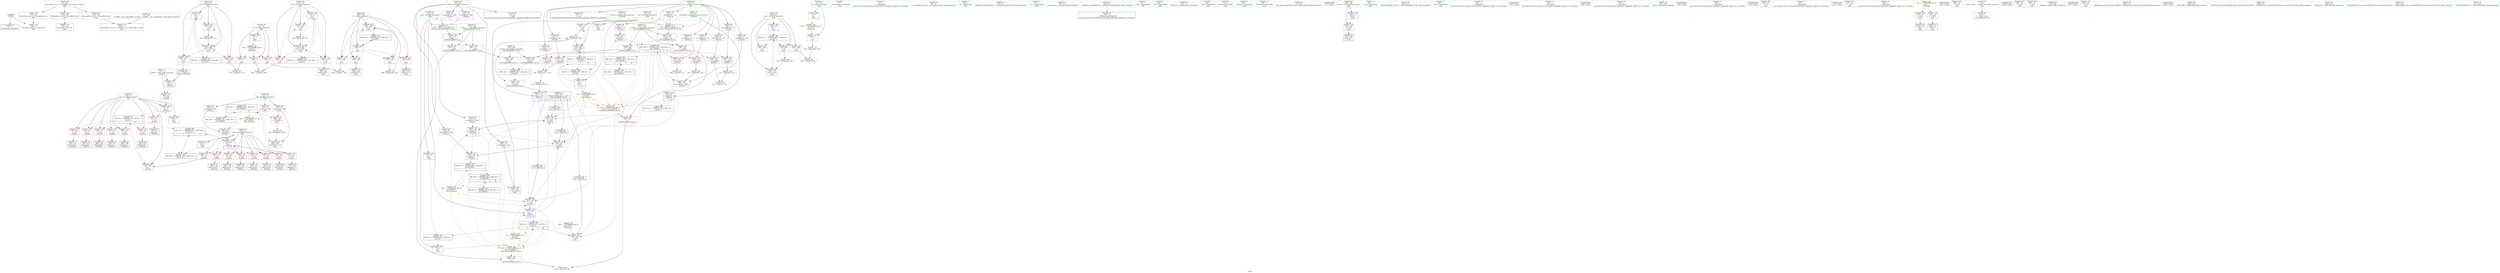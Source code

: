 digraph "SVFG" {
	label="SVFG";

	Node0x55d8105b9290 [shape=record,color=grey,label="{NodeID: 0\nNullPtr}"];
	Node0x55d8105b9290 -> Node0x55d8105ddf80[style=solid];
	Node0x55d8105b9290 -> Node0x55d8105e5180[style=solid];
	Node0x55d8105e1340 [shape=record,color=grey,label="{NodeID: 277\n278 = cmp(276, 277, )\n}"];
	Node0x55d8105e0190 [shape=record,color=blue,label="{NodeID: 194\n208\<--268\ni\<--inc\nmain\n}"];
	Node0x55d8105e0190 -> Node0x55d8105e3ef0[style=dashed];
	Node0x55d8105e0190 -> Node0x55d8105e3fc0[style=dashed];
	Node0x55d8105e0190 -> Node0x55d8105e4090[style=dashed];
	Node0x55d8105e0190 -> Node0x55d8105e4160[style=dashed];
	Node0x55d8105e0190 -> Node0x55d8105e0190[style=dashed];
	Node0x55d8105e0190 -> Node0x55d8105fb6f0[style=dashed];
	Node0x55d8105dd760 [shape=record,color=red,label="{NodeID: 111\n290\<--8\n\<--n\nmain\n}"];
	Node0x55d8105dd760 -> Node0x55d8105e14c0[style=solid];
	Node0x55d8105db9a0 [shape=record,color=green,label="{NodeID: 28\n27\<--28\nind\<--ind_field_insensitive\nGlob |{|<s4>18}}"];
	Node0x55d8105db9a0 -> Node0x55d8105e2aa0[style=solid];
	Node0x55d8105db9a0 -> Node0x55d8105e4e80[style=solid];
	Node0x55d8105db9a0 -> Node0x55d8105e0330[style=solid];
	Node0x55d8105db9a0 -> Node0x55d8105e0670[style=solid];
	Node0x55d8105db9a0:s4 -> Node0x55d81061b4a0[style=solid,color=red];
	Node0x55d8105fd3f0 [shape=record,color=black,label="{NodeID: 305\nMR_20V_2 = PHI(MR_20V_3, MR_20V_1, )\npts\{260000 \}\n}"];
	Node0x55d8105fd3f0 -> Node0x55d8105f7ff0[style=dashed];
	Node0x55d8105e3390 [shape=record,color=red,label="{NodeID: 139\n142\<--141\n\<--call19\n_Z5solvei\n}"];
	Node0x55d8105e3390 -> Node0x55d8105e5760[style=solid];
	Node0x55d8105dde80 [shape=record,color=green,label="{NodeID: 56\n47\<--340\n_GLOBAL__sub_I_ngochai94_2_0.cpp\<--_GLOBAL__sub_I_ngochai94_2_0.cpp_field_insensitive\n}"];
	Node0x55d8105dde80 -> Node0x55d8105e5080[style=solid];
	Node0x55d8105e4a80 [shape=record,color=blue,label="{NodeID: 167\n11\<--9\nt\<--\nGlob }"];
	Node0x55d8105e4a80 -> Node0x55d8106001d0[style=dashed];
	Node0x55d8105df630 [shape=record,color=purple,label="{NodeID: 84\n257\<--13\narrayidx\<--bff\nmain\n}"];
	Node0x55d8105b90f0 [shape=record,color=green,label="{NodeID: 1\n7\<--1\n__dso_handle\<--dummyObj\nGlob }"];
	Node0x55d8105e14c0 [shape=record,color=grey,label="{NodeID: 278\n291 = cmp(289, 290, )\n}"];
	Node0x55d8105e0260 [shape=record,color=blue,label="{NodeID: 195\n15\<--9\nans\<--\nmain\n}"];
	Node0x55d8105e0260 -> Node0x55d8105f70f0[style=dashed];
	Node0x55d8105dd830 [shape=record,color=red,label="{NodeID: 112\n234\<--11\n\<--t\nmain\n}"];
	Node0x55d8105dd830 -> Node0x55d8105ebd00[style=solid];
	Node0x55d8105dba70 [shape=record,color=green,label="{NodeID: 29\n45\<--49\nllvm.global_ctors\<--llvm.global_ctors_field_insensitive\nGlob }"];
	Node0x55d8105dba70 -> Node0x55d8105dd2c0[style=solid];
	Node0x55d8105dba70 -> Node0x55d8105dd3c0[style=solid];
	Node0x55d8105dba70 -> Node0x55d8105dd4c0[style=solid];
	Node0x55d8105fd8f0 [shape=record,color=black,label="{NodeID: 306\nMR_53V_2 = PHI(MR_53V_3, MR_53V_1, )\npts\{21 23 \}\n}"];
	Node0x55d8105fd8f0 -> Node0x55d8105f84f0[style=dashed];
	Node0x55d8105e3460 [shape=record,color=red,label="{NodeID: 140\n152\<--151\n\<--call25\n_Z5solvei\n}"];
	Node0x55d8105e3460 -> Node0x55d8105e5900[style=solid];
	Node0x55d8105ddf80 [shape=record,color=black,label="{NodeID: 57\n2\<--3\ndummyVal\<--dummyVal\n}"];
	Node0x55d8105e4b80 [shape=record,color=blue,label="{NodeID: 168\n15\<--9\nans\<--\nGlob }"];
	Node0x55d8105e4b80 -> Node0x55d8105fa7f0[style=dashed];
	Node0x55d8105df700 [shape=record,color=purple,label="{NodeID: 85\n261\<--13\narrayidx13\<--bff\nmain\n}"];
	Node0x55d8105df700 -> Node0x55d8105e4710[style=solid];
	Node0x55d8105df700 -> Node0x55d8105e00c0[style=solid];
	Node0x55d8105bcaa0 [shape=record,color=green,label="{NodeID: 2\n9\<--1\n\<--dummyObj\nCan only get source location for instruction, argument, global var or function.}"];
	Node0x55d8105e1640 [shape=record,color=grey,label="{NodeID: 279\n106 = cmp(105, 9, )\n}"];
	Node0x55d8105e0330 [shape=record,color=blue,label="{NodeID: 196\n27\<--9\nind\<--\nmain\n|{|<s1>17}}"];
	Node0x55d8105e0330 -> Node0x55d8105fddf0[style=dashed];
	Node0x55d8105e0330:s1 -> Node0x55d8105ff4d0[style=dashed,color=red];
	Node0x55d8105dd900 [shape=record,color=red,label="{NodeID: 113\n91\<--20\n\<--cur\n_Z5solvei\n}"];
	Node0x55d8105dd900 -> Node0x55d8105de380[style=solid];
	Node0x55d8105dbb40 [shape=record,color=green,label="{NodeID: 30\n50\<--51\n__cxx_global_var_init\<--__cxx_global_var_init_field_insensitive\n}"];
	Node0x55d8105fddf0 [shape=record,color=black,label="{NodeID: 307\nMR_8V_4 = PHI(MR_8V_5, MR_8V_3, )\npts\{28 \}\n|{|<s4>18}}"];
	Node0x55d8105fddf0 -> Node0x55d8105e2aa0[style=dashed];
	Node0x55d8105fddf0 -> Node0x55d8105e48b0[style=dashed];
	Node0x55d8105fddf0 -> Node0x55d8105e0670[style=dashed];
	Node0x55d8105fddf0 -> Node0x55d8105facf0[style=dashed];
	Node0x55d8105fddf0:s4 -> Node0x55d8105ffed0[style=dashed,color=red];
	Node0x55d8105e3530 [shape=record,color=red,label="{NodeID: 141\n162\<--161\n\<--arrayidx30\n_Z5solvei\n}"];
	Node0x55d8105e3530 -> Node0x55d8105eb580[style=solid];
	Node0x55d8105de080 [shape=record,color=black,label="{NodeID: 58\n18\<--17\n\<--vst\nCan only get source location for instruction, argument, global var or function.}"];
	Node0x55d8105e4c80 [shape=record,color=blue,label="{NodeID: 169\n20\<--9\ncur\<--\nGlob }"];
	Node0x55d8105e4c80 -> Node0x55d8105fd8f0[style=dashed];
	Node0x55d8105df7d0 [shape=record,color=purple,label="{NodeID: 86\n93\<--17\narrayidx\<--vst\n_Z5solvei\n}"];
	Node0x55d8105df7d0 -> Node0x55d8105e5420[style=solid];
	Node0x55d8105d0380 [shape=record,color=green,label="{NodeID: 3\n29\<--1\n.str\<--dummyObj\nGlob }"];
	Node0x55d8105e17c0 [shape=record,color=grey,label="{NodeID: 280\n236 = cmp(233, 235, )\n}"];
	Node0x55d8105e0400 [shape=record,color=blue,label="{NodeID: 197\n210\<--9\ni14\<--\nmain\n}"];
	Node0x55d8105e0400 -> Node0x55d8105e4230[style=dashed];
	Node0x55d8105e0400 -> Node0x55d8105e4300[style=dashed];
	Node0x55d8105e0400 -> Node0x55d8105e43d0[style=dashed];
	Node0x55d8105e0400 -> Node0x55d8105e04d0[style=dashed];
	Node0x55d8105e0400 -> Node0x55d8105fbbf0[style=dashed];
	Node0x55d8105dd9d0 [shape=record,color=red,label="{NodeID: 114\n97\<--20\n\<--cur\n_Z5solvei\n}"];
	Node0x55d8105dd9d0 -> Node0x55d8105de450[style=solid];
	Node0x55d8105dbc10 [shape=record,color=green,label="{NodeID: 31\n54\<--55\n_ZNSt8ios_base4InitC1Ev\<--_ZNSt8ios_base4InitC1Ev_field_insensitive\n}"];
	Node0x55d8105e3600 [shape=record,color=red,label="{NodeID: 142\n199\<--179\n\<--retval\n_ZSt3maxIiERKT_S2_S2_\n}"];
	Node0x55d8105e3600 -> Node0x55d8105deee0[style=solid];
	Node0x55d8105de180 [shape=record,color=black,label="{NodeID: 59\n25\<--24\n\<--inde\nCan only get source location for instruction, argument, global var or function.}"];
	Node0x55d8105e4d80 [shape=record,color=blue,label="{NodeID: 170\n22\<--9\nnex\<--\nGlob }"];
	Node0x55d8105e4d80 -> Node0x55d8105fd8f0[style=dashed];
	Node0x55d8105df8a0 [shape=record,color=purple,label="{NodeID: 87\n104\<--17\narrayidx4\<--vst\n_Z5solvei\n}"];
	Node0x55d8105df8a0 -> Node0x55d8105e2eb0[style=solid];
	Node0x55d8105da730 [shape=record,color=green,label="{NodeID: 4\n31\<--1\n.str.1\<--dummyObj\nGlob }"];
	Node0x55d8105e1940 [shape=record,color=grey,label="{NodeID: 281\n191 = cmp(188, 190, )\n}"];
	Node0x55d8105e04d0 [shape=record,color=blue,label="{NodeID: 198\n210\<--284\ni14\<--inc19\nmain\n}"];
	Node0x55d8105e04d0 -> Node0x55d8105e4230[style=dashed];
	Node0x55d8105e04d0 -> Node0x55d8105e4300[style=dashed];
	Node0x55d8105e04d0 -> Node0x55d8105e43d0[style=dashed];
	Node0x55d8105e04d0 -> Node0x55d8105e04d0[style=dashed];
	Node0x55d8105e04d0 -> Node0x55d8105fbbf0[style=dashed];
	Node0x55d8105e2010 [shape=record,color=red,label="{NodeID: 115\n108\<--20\n\<--cur\n_Z5solvei\n}"];
	Node0x55d8105e2010 -> Node0x55d8105de5f0[style=solid];
	Node0x55d8105dbce0 [shape=record,color=green,label="{NodeID: 32\n60\<--61\n__cxa_atexit\<--__cxa_atexit_field_insensitive\n}"];
	Node0x55d8105fe7f0 [shape=record,color=yellow,style=double,label="{NodeID: 309\n2V_1 = ENCHI(MR_2V_0)\npts\{16 \}\nFun[_Z5solvei]|{|<s2>4}}"];
	Node0x55d8105fe7f0 -> Node0x55d8105e3120[style=dashed];
	Node0x55d8105fe7f0 -> Node0x55d8105e5690[style=dashed];
	Node0x55d8105fe7f0:s2 -> Node0x55d8105ffdc0[style=dashed,color=red];
	Node0x55d8105e36d0 [shape=record,color=red,label="{NodeID: 143\n187\<--181\n\<--__a.addr\n_ZSt3maxIiERKT_S2_S2_\n}"];
	Node0x55d8105e36d0 -> Node0x55d8105e3a10[style=solid];
	Node0x55d8105de280 [shape=record,color=black,label="{NodeID: 60\n58\<--59\n\<--_ZNSt8ios_base4InitD1Ev\nCan only get source location for instruction, argument, global var or function.}"];
	Node0x55d8105e4e80 [shape=record,color=blue,label="{NodeID: 171\n27\<--9\nind\<--\nGlob }"];
	Node0x55d8105e4e80 -> Node0x55d8105facf0[style=dashed];
	Node0x55d8105df970 [shape=record,color=purple,label="{NodeID: 88\n110\<--17\narrayidx6\<--vst\n_Z5solvei\n}"];
	Node0x55d8105df970 -> Node0x55d8105e2f80[style=solid];
	Node0x55d8105d00e0 [shape=record,color=green,label="{NodeID: 5\n33\<--1\nstdin\<--dummyObj\nGlob }"];
	Node0x55d8105e1ac0 [shape=record,color=grey,label="{NodeID: 282\n253 = cmp(251, 252, )\n}"];
	Node0x55d8105e05a0 [shape=record,color=blue,label="{NodeID: 199\n212\<--9\ni21\<--\nmain\n}"];
	Node0x55d8105e05a0 -> Node0x55d8105e44a0[style=dashed];
	Node0x55d8105e05a0 -> Node0x55d8105e4570[style=dashed];
	Node0x55d8105e05a0 -> Node0x55d8105e4640[style=dashed];
	Node0x55d8105e05a0 -> Node0x55d8105e0740[style=dashed];
	Node0x55d8105e05a0 -> Node0x55d8105fc0f0[style=dashed];
	Node0x55d8105e20e0 [shape=record,color=red,label="{NodeID: 116\n124\<--20\n\<--cur\n_Z5solvei\n}"];
	Node0x55d8105e20e0 -> Node0x55d8105de790[style=solid];
	Node0x55d8105dbdb0 [shape=record,color=green,label="{NodeID: 33\n59\<--65\n_ZNSt8ios_base4InitD1Ev\<--_ZNSt8ios_base4InitD1Ev_field_insensitive\n}"];
	Node0x55d8105dbdb0 -> Node0x55d8105de280[style=solid];
	Node0x55d8105e37a0 [shape=record,color=red,label="{NodeID: 144\n196\<--181\n\<--__a.addr\n_ZSt3maxIiERKT_S2_S2_\n}"];
	Node0x55d8105e37a0 -> Node0x55d8105e5de0[style=solid];
	Node0x55d8105de380 [shape=record,color=black,label="{NodeID: 61\n92\<--91\nidxprom\<--\n_Z5solvei\n}"];
	Node0x55d810600c50 [shape=record,color=yellow,style=double,label="{NodeID: 338\n55V_1 = ENCHI(MR_55V_0)\npts\{79 81 \}\nFun[main]}"];
	Node0x55d810600c50 -> Node0x55d8105e48b0[style=dashed];
	Node0x55d8105e4f80 [shape=record,color=blue,label="{NodeID: 172\n344\<--46\nllvm.global_ctors_0\<--\nGlob }"];
	Node0x55d8105dfa40 [shape=record,color=purple,label="{NodeID: 89\n114\<--17\narrayidx8\<--vst\n_Z5solvei\n}"];
	Node0x55d8105dfa40 -> Node0x55d8105e3050[style=solid];
	Node0x55d8105d0170 [shape=record,color=green,label="{NodeID: 6\n34\<--1\n.str.2\<--dummyObj\nGlob }"];
	Node0x55d8105e1c40 [shape=record,color=grey,label="{NodeID: 283\n133 = cmp(127, 132, )\n}"];
	Node0x55d8105e0670 [shape=record,color=blue,label="{NodeID: 200\n27\<--298\nind\<--add27\nmain\n}"];
	Node0x55d8105e0670 -> Node0x55d8105fddf0[style=dashed];
	Node0x55d8105e21b0 [shape=record,color=red,label="{NodeID: 117\n147\<--20\n\<--cur\n_Z5solvei\n}"];
	Node0x55d8105e21b0 -> Node0x55d8105deba0[style=solid];
	Node0x55d8105dbe80 [shape=record,color=green,label="{NodeID: 34\n72\<--73\n_Z5solvei\<--_Z5solvei_field_insensitive\n}"];
	Node0x55d8105e3870 [shape=record,color=red,label="{NodeID: 145\n189\<--183\n\<--__b.addr\n_ZSt3maxIiERKT_S2_S2_\n}"];
	Node0x55d8105e3870 -> Node0x55d8105e3ae0[style=solid];
	Node0x55d8105de450 [shape=record,color=black,label="{NodeID: 62\n98\<--97\nidxprom1\<--\n_Z5solvei\n}"];
	Node0x55d8105e5080 [shape=record,color=blue,label="{NodeID: 173\n345\<--47\nllvm.global_ctors_1\<--_GLOBAL__sub_I_ngochai94_2_0.cpp\nGlob }"];
	Node0x55d8105dfb10 [shape=record,color=purple,label="{NodeID: 90\n126\<--17\narrayidx10\<--vst\n_Z5solvei\n}"];
	Node0x55d8105dfb10 -> Node0x55d8105e31f0[style=solid];
	Node0x55d8105dabd0 [shape=record,color=green,label="{NodeID: 7\n36\<--1\n.str.3\<--dummyObj\nGlob }"];
	Node0x55d8105f66f0 [shape=record,color=black,label="{NodeID: 284\nMR_14V_3 = PHI(MR_14V_2, MR_14V_1, )\npts\{81 \}\n}"];
	Node0x55d8105e0740 [shape=record,color=blue,label="{NodeID: 201\n212\<--302\ni21\<--inc29\nmain\n}"];
	Node0x55d8105e0740 -> Node0x55d8105e44a0[style=dashed];
	Node0x55d8105e0740 -> Node0x55d8105e4570[style=dashed];
	Node0x55d8105e0740 -> Node0x55d8105e4640[style=dashed];
	Node0x55d8105e0740 -> Node0x55d8105e0740[style=dashed];
	Node0x55d8105e0740 -> Node0x55d8105fc0f0[style=dashed];
	Node0x55d8105e2280 [shape=record,color=red,label="{NodeID: 118\n153\<--20\n\<--cur\n_Z5solvei\n}"];
	Node0x55d8105e2280 -> Node0x55d8105dec70[style=solid];
	Node0x55d8105dbf80 [shape=record,color=green,label="{NodeID: 35\n76\<--77\nx.addr\<--x.addr_field_insensitive\n_Z5solvei\n}"];
	Node0x55d8105dbf80 -> Node0x55d8105e2d10[style=solid];
	Node0x55d8105dbf80 -> Node0x55d8105e5280[style=solid];
	Node0x55d8105ff4d0 [shape=record,color=yellow,style=double,label="{NodeID: 312\n8V_1 = ENCHI(MR_8V_0)\npts\{28 \}\nFun[_Z5solvei]|{|<s3>4|<s4>5|<s5>6}}"];
	Node0x55d8105ff4d0 -> Node0x55d8105e3120[style=dashed];
	Node0x55d8105ff4d0 -> Node0x55d8105e3390[style=dashed];
	Node0x55d8105ff4d0 -> Node0x55d8105e3460[style=dashed];
	Node0x55d8105ff4d0:s3 -> Node0x55d8105ffed0[style=dashed,color=red];
	Node0x55d8105ff4d0:s4 -> Node0x55d8105ffed0[style=dashed,color=red];
	Node0x55d8105ff4d0:s5 -> Node0x55d8105ffed0[style=dashed,color=red];
	Node0x55d8105e3940 [shape=record,color=red,label="{NodeID: 146\n193\<--183\n\<--__b.addr\n_ZSt3maxIiERKT_S2_S2_\n}"];
	Node0x55d8105e3940 -> Node0x55d8105e5d10[style=solid];
	Node0x55d8105de520 [shape=record,color=black,label="{NodeID: 63\n103\<--102\nidxprom3\<--\n_Z5solvei\n}"];
	Node0x55d8105e5180 [shape=record,color=blue, style = dotted,label="{NodeID: 174\n346\<--3\nllvm.global_ctors_2\<--dummyVal\nGlob }"];
	Node0x55d8105dfbe0 [shape=record,color=purple,label="{NodeID: 91\n130\<--17\narrayidx12\<--vst\n_Z5solvei\n}"];
	Node0x55d8105dfbe0 -> Node0x55d8105e32c0[style=solid];
	Node0x55d8105dac60 [shape=record,color=green,label="{NodeID: 8\n38\<--1\nstdout\<--dummyObj\nGlob }"];
	Node0x55d8105f6bf0 [shape=record,color=black,label="{NodeID: 285\nMR_20V_4 = PHI(MR_20V_3, MR_20V_1, )\npts\{260000 \}\n|{<s0>17}}"];
	Node0x55d8105f6bf0:s0 -> Node0x55d8105f7ff0[style=dashed,color=blue];
	Node0x55d8105e0810 [shape=record,color=blue,label="{NodeID: 202\n206\<--315\ncas\<--inc35\nmain\n}"];
	Node0x55d8105e0810 -> Node0x55d8105fb1f0[style=dashed];
	Node0x55d8105e2350 [shape=record,color=red,label="{NodeID: 119\n159\<--20\n\<--cur\n_Z5solvei\n}"];
	Node0x55d8105e2350 -> Node0x55d8105ded40[style=solid];
	Node0x55d8105dc050 [shape=record,color=green,label="{NodeID: 36\n78\<--79\nref.tmp\<--ref.tmp_field_insensitive\n_Z5solvei\n|{|<s1>4}}"];
	Node0x55d8105dc050 -> Node0x55d8105e55c0[style=solid];
	Node0x55d8105dc050:s1 -> Node0x55d81061b4a0[style=solid,color=red];
	Node0x55d8105e3a10 [shape=record,color=red,label="{NodeID: 147\n188\<--187\n\<--\n_ZSt3maxIiERKT_S2_S2_\n}"];
	Node0x55d8105e3a10 -> Node0x55d8105e1940[style=solid];
	Node0x55d8105de5f0 [shape=record,color=black,label="{NodeID: 64\n109\<--108\nidxprom5\<--\n_Z5solvei\n}"];
	Node0x55d8105e5280 [shape=record,color=blue,label="{NodeID: 175\n76\<--75\nx.addr\<--x\n_Z5solvei\n}"];
	Node0x55d8105e5280 -> Node0x55d8105e2d10[style=dashed];
	Node0x55d8105dfcb0 [shape=record,color=purple,label="{NodeID: 92\n140\<--17\narrayidx18\<--vst\n_Z5solvei\n|{<s0>5}}"];
	Node0x55d8105dfcb0:s0 -> Node0x55d81061b4a0[style=solid,color=red];
	Node0x55d8105dacf0 [shape=record,color=green,label="{NodeID: 9\n39\<--1\n_ZSt3cin\<--dummyObj\nGlob }"];
	Node0x55d8105f70f0 [shape=record,color=black,label="{NodeID: 286\nMR_2V_4 = PHI(MR_2V_5, MR_2V_3, )\npts\{16 \}\n|{|<s2>17|<s3>18}}"];
	Node0x55d8105f70f0 -> Node0x55d8105e48b0[style=dashed];
	Node0x55d8105f70f0 -> Node0x55d8105fa7f0[style=dashed];
	Node0x55d8105f70f0:s2 -> Node0x55d8105fe7f0[style=dashed,color=red];
	Node0x55d8105f70f0:s3 -> Node0x55d8105ffdc0[style=dashed,color=red];
	Node0x55d8105e2420 [shape=record,color=red,label="{NodeID: 120\n102\<--22\n\<--nex\n_Z5solvei\n}"];
	Node0x55d8105e2420 -> Node0x55d8105de520[style=solid];
	Node0x55d8105dc120 [shape=record,color=green,label="{NodeID: 37\n80\<--81\nref.tmp24\<--ref.tmp24_field_insensitive\n_Z5solvei\n|{|<s1>6}}"];
	Node0x55d8105dc120 -> Node0x55d8105e5830[style=solid];
	Node0x55d8105dc120:s1 -> Node0x55d81061b4a0[style=solid,color=red];
	Node0x55d810619f60 [shape=record,color=black,label="{NodeID: 397\n141 = PHI(176, )\n}"];
	Node0x55d810619f60 -> Node0x55d8105e3390[style=solid];
	Node0x55d8105e3ae0 [shape=record,color=red,label="{NodeID: 148\n190\<--189\n\<--\n_ZSt3maxIiERKT_S2_S2_\n}"];
	Node0x55d8105e3ae0 -> Node0x55d8105e1940[style=solid];
	Node0x55d8105de6c0 [shape=record,color=black,label="{NodeID: 65\n113\<--112\nidxprom7\<--\n_Z5solvei\n}"];
	Node0x55d8105e5350 [shape=record,color=blue,label="{NodeID: 176\n20\<--89\ncur\<--\n_Z5solvei\n}"];
	Node0x55d8105e5350 -> Node0x55d8105dd900[style=dashed];
	Node0x55d8105e5350 -> Node0x55d8105f93f0[style=dashed];
	Node0x55d8105dfd80 [shape=record,color=purple,label="{NodeID: 93\n161\<--17\narrayidx30\<--vst\n_Z5solvei\n}"];
	Node0x55d8105dfd80 -> Node0x55d8105e3530[style=solid];
	Node0x55d8105dad80 [shape=record,color=green,label="{NodeID: 10\n40\<--1\n_ZSt4cout\<--dummyObj\nGlob }"];
	Node0x55d8105e24f0 [shape=record,color=red,label="{NodeID: 121\n112\<--22\n\<--nex\n_Z5solvei\n}"];
	Node0x55d8105e24f0 -> Node0x55d8105de6c0[style=solid];
	Node0x55d8105dc1f0 [shape=record,color=green,label="{NodeID: 38\n87\<--88\nllvm.memset.p0i8.i64\<--llvm.memset.p0i8.i64_field_insensitive\n}"];
	Node0x55d81061a150 [shape=record,color=black,label="{NodeID: 398\n57 = PHI()\n}"];
	Node0x55d8105e3bb0 [shape=record,color=red,label="{NodeID: 149\n318\<--204\n\<--retval\nmain\n}"];
	Node0x55d8105e3bb0 -> Node0x55d8105df3c0[style=solid];
	Node0x55d8105de790 [shape=record,color=black,label="{NodeID: 66\n125\<--124\nidxprom9\<--\n_Z5solvei\n}"];
	Node0x55d8105e5420 [shape=record,color=blue,label="{NodeID: 177\n93\<--95\narrayidx\<--\n_Z5solvei\n}"];
	Node0x55d8105e5420 -> Node0x55d8105f9df0[style=dashed];
	Node0x55d8105dfe50 [shape=record,color=purple,label="{NodeID: 94\n166\<--17\narrayidx33\<--vst\n_Z5solvei\n}"];
	Node0x55d8105dfe50 -> Node0x55d8105e59d0[style=solid];
	Node0x55d8105dae10 [shape=record,color=green,label="{NodeID: 11\n41\<--1\n.str.4\<--dummyObj\nGlob }"];
	Node0x55d8105f7af0 [shape=record,color=black,label="{NodeID: 288\nMR_18V_3 = PHI(MR_18V_4, MR_18V_2, )\npts\{190000 \}\n|{|<s2>17|<s3>18}}"];
	Node0x55d8105f7af0 -> Node0x55d8105e48b0[style=dashed];
	Node0x55d8105f7af0 -> Node0x55d8105fd300[style=dashed];
	Node0x55d8105f7af0:s2 -> Node0x55d8105e5420[style=dashed,color=red];
	Node0x55d8105f7af0:s3 -> Node0x55d8105ffed0[style=dashed,color=red];
	Node0x55d8105e25c0 [shape=record,color=red,label="{NodeID: 122\n128\<--22\n\<--nex\n_Z5solvei\n}"];
	Node0x55d8105e25c0 -> Node0x55d8105de860[style=solid];
	Node0x55d8105dc2f0 [shape=record,color=green,label="{NodeID: 39\n120\<--121\n_ZSt3maxIiERKT_S2_S2_\<--_ZSt3maxIiERKT_S2_S2__field_insensitive\n}"];
	Node0x55d81061a360 [shape=record,color=black,label="{NodeID: 399\n119 = PHI(176, )\n}"];
	Node0x55d81061a360 -> Node0x55d8105e3120[style=solid];
	Node0x55d8105ff850 [shape=record,color=yellow,style=double,label="{NodeID: 316\n16V_1 = ENCHI(MR_16V_0)\npts\{140000 \}\nFun[_Z5solvei]}"];
	Node0x55d8105ff850 -> Node0x55d8105e2de0[style=dashed];
	Node0x55d8105e3c80 [shape=record,color=red,label="{NodeID: 150\n233\<--206\n\<--cas\nmain\n}"];
	Node0x55d8105e3c80 -> Node0x55d8105e17c0[style=solid];
	Node0x55d8105de860 [shape=record,color=black,label="{NodeID: 67\n129\<--128\nidxprom11\<--\n_Z5solvei\n}"];
	Node0x55d8105e54f0 [shape=record,color=blue,label="{NodeID: 178\n22\<--100\nnex\<--\n_Z5solvei\n|{|<s9>17}}"];
	Node0x55d8105e54f0 -> Node0x55d8105e2420[style=dashed];
	Node0x55d8105e54f0 -> Node0x55d8105e24f0[style=dashed];
	Node0x55d8105e54f0 -> Node0x55d8105e25c0[style=dashed];
	Node0x55d8105e54f0 -> Node0x55d8105e2690[style=dashed];
	Node0x55d8105e54f0 -> Node0x55d8105e2760[style=dashed];
	Node0x55d8105e54f0 -> Node0x55d8105e2830[style=dashed];
	Node0x55d8105e54f0 -> Node0x55d8105e2900[style=dashed];
	Node0x55d8105e54f0 -> Node0x55d8105e29d0[style=dashed];
	Node0x55d8105e54f0 -> Node0x55d8105e54f0[style=dashed];
	Node0x55d8105e54f0:s9 -> Node0x55d8105f84f0[style=dashed,color=blue];
	Node0x55d8105dff20 [shape=record,color=purple,label="{NodeID: 95\n137\<--24\narrayidx16\<--inde\n_Z5solvei\n|{<s0>5}}"];
	Node0x55d8105dff20:s0 -> Node0x55d81061b0f0[style=solid,color=red];
	Node0x55d8105daea0 [shape=record,color=green,label="{NodeID: 12\n43\<--1\n.str.5\<--dummyObj\nGlob }"];
	Node0x55d8105f7ff0 [shape=record,color=black,label="{NodeID: 289\nMR_20V_3 = PHI(MR_20V_4, MR_20V_2, )\npts\{260000 \}\n|{|<s3>17|<s4>18}}"];
	Node0x55d8105f7ff0 -> Node0x55d8105e47e0[style=dashed];
	Node0x55d8105f7ff0 -> Node0x55d8105e48b0[style=dashed];
	Node0x55d8105f7ff0 -> Node0x55d8105fd3f0[style=dashed];
	Node0x55d8105f7ff0:s3 -> Node0x55d8105ffa10[style=dashed,color=red];
	Node0x55d8105f7ff0:s4 -> Node0x55d8105ffdc0[style=dashed,color=red];
	Node0x55d8105e2690 [shape=record,color=red,label="{NodeID: 123\n135\<--22\n\<--nex\n_Z5solvei\n}"];
	Node0x55d8105e2690 -> Node0x55d8105de930[style=solid];
	Node0x55d8105dc3f0 [shape=record,color=green,label="{NodeID: 40\n179\<--180\nretval\<--retval_field_insensitive\n_ZSt3maxIiERKT_S2_S2_\n}"];
	Node0x55d8105dc3f0 -> Node0x55d8105e3600[style=solid];
	Node0x55d8105dc3f0 -> Node0x55d8105e5d10[style=solid];
	Node0x55d8105dc3f0 -> Node0x55d8105e5de0[style=solid];
	Node0x55d81061a430 [shape=record,color=black,label="{NodeID: 400\n151 = PHI(176, )\n}"];
	Node0x55d81061a430 -> Node0x55d8105e3460[style=solid];
	Node0x55d8105e3d50 [shape=record,color=red,label="{NodeID: 151\n242\<--206\n\<--cas\nmain\n}"];
	Node0x55d8105de930 [shape=record,color=black,label="{NodeID: 68\n136\<--135\nidxprom15\<--\n_Z5solvei\n}"];
	Node0x55d8105e55c0 [shape=record,color=blue,label="{NodeID: 179\n78\<--117\nref.tmp\<--add\n_Z5solvei\n|{|<s3>4}}"];
	Node0x55d8105e55c0 -> Node0x55d8105e3120[style=dashed];
	Node0x55d8105e55c0 -> Node0x55d8105e3390[style=dashed];
	Node0x55d8105e55c0 -> Node0x55d8105e3460[style=dashed];
	Node0x55d8105e55c0:s3 -> Node0x55d8105ffed0[style=dashed,color=red];
	Node0x55d8105dcaa0 [shape=record,color=purple,label="{NodeID: 96\n145\<--24\narrayidx21\<--inde\n_Z5solvei\n}"];
	Node0x55d8105dcaa0 -> Node0x55d8105e5760[style=solid];
	Node0x55d8105daf30 [shape=record,color=green,label="{NodeID: 13\n46\<--1\n\<--dummyObj\nCan only get source location for instruction, argument, global var or function.}"];
	Node0x55d8105f84f0 [shape=record,color=black,label="{NodeID: 290\nMR_53V_3 = PHI(MR_53V_4, MR_53V_2, )\npts\{21 23 \}\n|{|<s1>17|<s2>17}}"];
	Node0x55d8105f84f0 -> Node0x55d8105fd8f0[style=dashed];
	Node0x55d8105f84f0:s1 -> Node0x55d8105e5350[style=dashed,color=red];
	Node0x55d8105f84f0:s2 -> Node0x55d8105e54f0[style=dashed,color=red];
	Node0x55d8105e2760 [shape=record,color=red,label="{NodeID: 124\n138\<--22\n\<--nex\n_Z5solvei\n}"];
	Node0x55d8105e2760 -> Node0x55d8105dea00[style=solid];
	Node0x55d8105dc4c0 [shape=record,color=green,label="{NodeID: 41\n181\<--182\n__a.addr\<--__a.addr_field_insensitive\n_ZSt3maxIiERKT_S2_S2_\n}"];
	Node0x55d8105dc4c0 -> Node0x55d8105e36d0[style=solid];
	Node0x55d8105dc4c0 -> Node0x55d8105e37a0[style=solid];
	Node0x55d8105dc4c0 -> Node0x55d8105e5b70[style=solid];
	Node0x55d81061a570 [shape=record,color=black,label="{NodeID: 401\n225 = PHI()\n}"];
	Node0x55d8105ffa10 [shape=record,color=yellow,style=double,label="{NodeID: 318\n20V_1 = ENCHI(MR_20V_0)\npts\{260000 \}\nFun[_Z5solvei]|{|<s4>4|<s5>5}}"];
	Node0x55d8105ffa10 -> Node0x55d8105e3120[style=dashed];
	Node0x55d8105ffa10 -> Node0x55d8105e3390[style=dashed];
	Node0x55d8105ffa10 -> Node0x55d8105e5760[style=dashed];
	Node0x55d8105ffa10 -> Node0x55d8105f6bf0[style=dashed];
	Node0x55d8105ffa10:s4 -> Node0x55d8105ffdc0[style=dashed,color=red];
	Node0x55d8105ffa10:s5 -> Node0x55d8105ffdc0[style=dashed,color=red];
	Node0x55d8105e3e20 [shape=record,color=red,label="{NodeID: 152\n314\<--206\n\<--cas\nmain\n}"];
	Node0x55d8105e3e20 -> Node0x55d8105eb880[style=solid];
	Node0x55d8105dea00 [shape=record,color=black,label="{NodeID: 69\n139\<--138\nidxprom17\<--\n_Z5solvei\n}"];
	Node0x55d8105e5690 [shape=record,color=blue,label="{NodeID: 180\n15\<--122\nans\<--\n_Z5solvei\n|{|<s2>5|<s3>6|<s4>17}}"];
	Node0x55d8105e5690 -> Node0x55d8105e3390[style=dashed];
	Node0x55d8105e5690 -> Node0x55d8105e3460[style=dashed];
	Node0x55d8105e5690:s2 -> Node0x55d8105ffdc0[style=dashed,color=red];
	Node0x55d8105e5690:s3 -> Node0x55d8105ffdc0[style=dashed,color=red];
	Node0x55d8105e5690:s4 -> Node0x55d8105f70f0[style=dashed,color=blue];
	Node0x55d8105dcb70 [shape=record,color=purple,label="{NodeID: 97\n149\<--24\narrayidx23\<--inde\n_Z5solvei\n|{<s0>6}}"];
	Node0x55d8105dcb70:s0 -> Node0x55d81061b0f0[style=solid,color=red];
	Node0x55d8105dafc0 [shape=record,color=green,label="{NodeID: 14\n84\<--1\n\<--dummyObj\nCan only get source location for instruction, argument, global var or function.}"];
	Node0x55d8105e2830 [shape=record,color=red,label="{NodeID: 125\n143\<--22\n\<--nex\n_Z5solvei\n}"];
	Node0x55d8105e2830 -> Node0x55d8105dead0[style=solid];
	Node0x55d8105dc590 [shape=record,color=green,label="{NodeID: 42\n183\<--184\n__b.addr\<--__b.addr_field_insensitive\n_ZSt3maxIiERKT_S2_S2_\n}"];
	Node0x55d8105dc590 -> Node0x55d8105e3870[style=solid];
	Node0x55d8105dc590 -> Node0x55d8105e3940[style=solid];
	Node0x55d8105dc590 -> Node0x55d8105e5c40[style=solid];
	Node0x55d81061a640 [shape=record,color=black,label="{NodeID: 402\n228 = PHI()\n}"];
	Node0x55d8105e3ef0 [shape=record,color=red,label="{NodeID: 153\n251\<--208\n\<--i\nmain\n}"];
	Node0x55d8105e3ef0 -> Node0x55d8105e1ac0[style=solid];
	Node0x55d8105dead0 [shape=record,color=black,label="{NodeID: 70\n144\<--143\nidxprom20\<--\n_Z5solvei\n}"];
	Node0x55d8105e5760 [shape=record,color=blue,label="{NodeID: 181\n145\<--142\narrayidx21\<--\n_Z5solvei\n|{|<s2>6}}"];
	Node0x55d8105e5760 -> Node0x55d8105e3460[style=dashed];
	Node0x55d8105e5760 -> Node0x55d8105e5900[style=dashed];
	Node0x55d8105e5760:s2 -> Node0x55d8105ffdc0[style=dashed,color=red];
	Node0x55d8105dcc40 [shape=record,color=purple,label="{NodeID: 98\n155\<--24\narrayidx27\<--inde\n_Z5solvei\n}"];
	Node0x55d8105dcc40 -> Node0x55d8105e5900[style=solid];
	Node0x55d8105db050 [shape=record,color=green,label="{NodeID: 15\n85\<--1\n\<--dummyObj\nCan only get source location for instruction, argument, global var or function.}"];
	Node0x55d8105f8ef0 [shape=record,color=black,label="{NodeID: 292\nMR_16V_3 = PHI(MR_16V_4, MR_16V_2, )\npts\{140000 \}\n|{|<s3>17}}"];
	Node0x55d8105f8ef0 -> Node0x55d8105e4710[style=dashed];
	Node0x55d8105f8ef0 -> Node0x55d8105e00c0[style=dashed];
	Node0x55d8105f8ef0 -> Node0x55d8105fc5f0[style=dashed];
	Node0x55d8105f8ef0:s3 -> Node0x55d8105ff850[style=dashed,color=red];
	Node0x55d8105e2900 [shape=record,color=red,label="{NodeID: 126\n164\<--22\n\<--nex\n_Z5solvei\n}"];
	Node0x55d8105e2900 -> Node0x55d8105dee10[style=solid];
	Node0x55d8105dc660 [shape=record,color=green,label="{NodeID: 43\n201\<--202\nmain\<--main_field_insensitive\n}"];
	Node0x55d81061a710 [shape=record,color=black,label="{NodeID: 403\n239 = PHI()\n}"];
	Node0x55d8105e3fc0 [shape=record,color=red,label="{NodeID: 154\n255\<--208\n\<--i\nmain\n}"];
	Node0x55d8105e3fc0 -> Node0x55d8105df150[style=solid];
	Node0x55d8105deba0 [shape=record,color=black,label="{NodeID: 71\n148\<--147\nidxprom22\<--\n_Z5solvei\n}"];
	Node0x55d8105e5830 [shape=record,color=blue,label="{NodeID: 182\n80\<--95\nref.tmp24\<--\n_Z5solvei\n|{|<s2>6}}"];
	Node0x55d8105e5830 -> Node0x55d8105e3460[style=dashed];
	Node0x55d8105e5830 -> Node0x55d8105f66f0[style=dashed];
	Node0x55d8105e5830:s2 -> Node0x55d8105ffed0[style=dashed,color=red];
	Node0x55d8105dcd10 [shape=record,color=purple,label="{NodeID: 99\n295\<--24\narrayidx26\<--inde\nmain\n}"];
	Node0x55d8105dcd10 -> Node0x55d8105e47e0[style=solid];
	Node0x55d8105db0e0 [shape=record,color=green,label="{NodeID: 16\n86\<--1\n\<--dummyObj\nCan only get source location for instruction, argument, global var or function.}"];
	Node0x55d8105f93f0 [shape=record,color=black,label="{NodeID: 293\nMR_4V_3 = PHI(MR_4V_2, MR_4V_4, )\npts\{21 \}\n|{|<s7>17}}"];
	Node0x55d8105f93f0 -> Node0x55d8105dd9d0[style=dashed];
	Node0x55d8105f93f0 -> Node0x55d8105e2010[style=dashed];
	Node0x55d8105f93f0 -> Node0x55d8105e20e0[style=dashed];
	Node0x55d8105f93f0 -> Node0x55d8105e21b0[style=dashed];
	Node0x55d8105f93f0 -> Node0x55d8105e2280[style=dashed];
	Node0x55d8105f93f0 -> Node0x55d8105e2350[style=dashed];
	Node0x55d8105f93f0 -> Node0x55d8105e5aa0[style=dashed];
	Node0x55d8105f93f0:s7 -> Node0x55d8105f84f0[style=dashed,color=blue];
	Node0x55d8105e29d0 [shape=record,color=red,label="{NodeID: 127\n168\<--22\n\<--nex\n_Z5solvei\n}"];
	Node0x55d8105e29d0 -> Node0x55d8105e5aa0[style=solid];
	Node0x55d8105dc760 [shape=record,color=green,label="{NodeID: 44\n204\<--205\nretval\<--retval_field_insensitive\nmain\n}"];
	Node0x55d8105dc760 -> Node0x55d8105e3bb0[style=solid];
	Node0x55d8105dc760 -> Node0x55d8105e5eb0[style=solid];
	Node0x55d81061a7e0 [shape=record,color=black,label="{NodeID: 404\n243 = PHI()\n}"];
	Node0x55d8105e4090 [shape=record,color=red,label="{NodeID: 155\n259\<--208\n\<--i\nmain\n}"];
	Node0x55d8105e4090 -> Node0x55d8105df220[style=solid];
	Node0x55d8105dec70 [shape=record,color=black,label="{NodeID: 72\n154\<--153\nidxprom26\<--\n_Z5solvei\n}"];
	Node0x55d8105eb400 [shape=record,color=grey,label="{NodeID: 266\n284 = Binary(283, 95, )\n}"];
	Node0x55d8105eb400 -> Node0x55d8105e04d0[style=solid];
	Node0x55d8105e5900 [shape=record,color=blue,label="{NodeID: 183\n155\<--152\narrayidx27\<--\n_Z5solvei\n}"];
	Node0x55d8105e5900 -> Node0x55d8105f6bf0[style=dashed];
	Node0x55d8105dcde0 [shape=record,color=purple,label="{NodeID: 100\n216\<--29\n\<--.str\nmain\n}"];
	Node0x55d8105db170 [shape=record,color=green,label="{NodeID: 17\n95\<--1\n\<--dummyObj\nCan only get source location for instruction, argument, global var or function.}"];
	Node0x55d8105e2aa0 [shape=record,color=red,label="{NodeID: 128\n297\<--27\n\<--ind\nmain\n}"];
	Node0x55d8105e2aa0 -> Node0x55d8105eba00[style=solid];
	Node0x55d8105dc830 [shape=record,color=green,label="{NodeID: 45\n206\<--207\ncas\<--cas_field_insensitive\nmain\n}"];
	Node0x55d8105dc830 -> Node0x55d8105e3c80[style=solid];
	Node0x55d8105dc830 -> Node0x55d8105e3d50[style=solid];
	Node0x55d8105dc830 -> Node0x55d8105e3e20[style=solid];
	Node0x55d8105dc830 -> Node0x55d8105e5f80[style=solid];
	Node0x55d8105dc830 -> Node0x55d8105e0810[style=solid];
	Node0x55d81061a8e0 [shape=record,color=black,label="{NodeID: 405\n247 = PHI()\n}"];
	Node0x55d8105ffdc0 [shape=record,color=yellow,style=double,label="{NodeID: 322\n28V_1 = ENCHI(MR_28V_0)\npts\{16 260000 \}\nFun[_ZSt3maxIiERKT_S2_S2_]}"];
	Node0x55d8105ffdc0 -> Node0x55d8105e3a10[style=dashed];
	Node0x55d8105e4160 [shape=record,color=red,label="{NodeID: 156\n267\<--208\n\<--i\nmain\n}"];
	Node0x55d8105e4160 -> Node0x55d8105e11c0[style=solid];
	Node0x55d8105ded40 [shape=record,color=black,label="{NodeID: 73\n160\<--159\nidxprom29\<--\n_Z5solvei\n}"];
	Node0x55d8105eb580 [shape=record,color=grey,label="{NodeID: 267\n163 = Binary(95, 162, )\n}"];
	Node0x55d8105eb580 -> Node0x55d8105e59d0[style=solid];
	Node0x55d8105e59d0 [shape=record,color=blue,label="{NodeID: 184\n166\<--163\narrayidx33\<--add31\n_Z5solvei\n}"];
	Node0x55d8105e59d0 -> Node0x55d8105f9df0[style=dashed];
	Node0x55d8105dceb0 [shape=record,color=purple,label="{NodeID: 101\n217\<--31\n\<--.str.1\nmain\n}"];
	Node0x55d8105db200 [shape=record,color=green,label="{NodeID: 18\n264\<--1\n\<--dummyObj\nCan only get source location for instruction, argument, global var or function.}"];
	Node0x55d8105f9df0 [shape=record,color=black,label="{NodeID: 295\nMR_18V_3 = PHI(MR_18V_2, MR_18V_4, )\npts\{190000 \}\n|{|<s10>4|<s11>5|<s12>6|<s13>17}}"];
	Node0x55d8105f9df0 -> Node0x55d8105e2eb0[style=dashed];
	Node0x55d8105f9df0 -> Node0x55d8105e2f80[style=dashed];
	Node0x55d8105f9df0 -> Node0x55d8105e3050[style=dashed];
	Node0x55d8105f9df0 -> Node0x55d8105e3120[style=dashed];
	Node0x55d8105f9df0 -> Node0x55d8105e31f0[style=dashed];
	Node0x55d8105f9df0 -> Node0x55d8105e32c0[style=dashed];
	Node0x55d8105f9df0 -> Node0x55d8105e3390[style=dashed];
	Node0x55d8105f9df0 -> Node0x55d8105e3460[style=dashed];
	Node0x55d8105f9df0 -> Node0x55d8105e3530[style=dashed];
	Node0x55d8105f9df0 -> Node0x55d8105e59d0[style=dashed];
	Node0x55d8105f9df0:s10 -> Node0x55d8105ffed0[style=dashed,color=red];
	Node0x55d8105f9df0:s11 -> Node0x55d8105ffed0[style=dashed,color=red];
	Node0x55d8105f9df0:s12 -> Node0x55d8105ffed0[style=dashed,color=red];
	Node0x55d8105f9df0:s13 -> Node0x55d8105f7af0[style=dashed,color=blue];
	Node0x55d8105e2b70 [shape=record,color=red,label="{NodeID: 129\n215\<--33\n\<--stdin\nmain\n}"];
	Node0x55d8105e2b70 -> Node0x55d8105defb0[style=solid];
	Node0x55d8105dc900 [shape=record,color=green,label="{NodeID: 46\n208\<--209\ni\<--i_field_insensitive\nmain\n}"];
	Node0x55d8105dc900 -> Node0x55d8105e3ef0[style=solid];
	Node0x55d8105dc900 -> Node0x55d8105e3fc0[style=solid];
	Node0x55d8105dc900 -> Node0x55d8105e4090[style=solid];
	Node0x55d8105dc900 -> Node0x55d8105e4160[style=solid];
	Node0x55d8105dc900 -> Node0x55d8105dfff0[style=solid];
	Node0x55d8105dc900 -> Node0x55d8105e0190[style=solid];
	Node0x55d81061a9b0 [shape=record,color=black,label="{NodeID: 406\n248 = PHI()\n}"];
	Node0x55d8105ffed0 [shape=record,color=yellow,style=double,label="{NodeID: 323\n30V_1 = ENCHI(MR_30V_0)\npts\{28 79 81 190000 \}\nFun[_ZSt3maxIiERKT_S2_S2_]}"];
	Node0x55d8105ffed0 -> Node0x55d8105e3ae0[style=dashed];
	Node0x55d8105e4230 [shape=record,color=red,label="{NodeID: 157\n276\<--210\n\<--i14\nmain\n}"];
	Node0x55d8105e4230 -> Node0x55d8105e1340[style=solid];
	Node0x55d8105dee10 [shape=record,color=black,label="{NodeID: 74\n165\<--164\nidxprom32\<--\n_Z5solvei\n}"];
	Node0x55d8105eb700 [shape=record,color=grey,label="{NodeID: 268\n116 = Binary(111, 115, )\n}"];
	Node0x55d8105eb700 -> Node0x55d8105ebe80[style=solid];
	Node0x55d8105e5aa0 [shape=record,color=blue,label="{NodeID: 185\n20\<--168\ncur\<--\n_Z5solvei\n}"];
	Node0x55d8105e5aa0 -> Node0x55d8105f93f0[style=dashed];
	Node0x55d8105dcf80 [shape=record,color=purple,label="{NodeID: 102\n222\<--34\n\<--.str.2\nmain\n}"];
	Node0x55d8105db290 [shape=record,color=green,label="{NodeID: 19\n4\<--6\n_ZStL8__ioinit\<--_ZStL8__ioinit_field_insensitive\nGlob }"];
	Node0x55d8105db290 -> Node0x55d8105df490[style=solid];
	Node0x55d8105fa2f0 [shape=record,color=black,label="{NodeID: 296\nMR_22V_3 = PHI(MR_22V_4, MR_22V_2, )\npts\{180 \}\n}"];
	Node0x55d8105fa2f0 -> Node0x55d8105e3600[style=dashed];
	Node0x55d8105e2c40 [shape=record,color=red,label="{NodeID: 130\n221\<--38\n\<--stdout\nmain\n}"];
	Node0x55d8105e2c40 -> Node0x55d8105df080[style=solid];
	Node0x55d8105dc9d0 [shape=record,color=green,label="{NodeID: 47\n210\<--211\ni14\<--i14_field_insensitive\nmain\n}"];
	Node0x55d8105dc9d0 -> Node0x55d8105e4230[style=solid];
	Node0x55d8105dc9d0 -> Node0x55d8105e4300[style=solid];
	Node0x55d8105dc9d0 -> Node0x55d8105e43d0[style=solid];
	Node0x55d8105dc9d0 -> Node0x55d8105e0400[style=solid];
	Node0x55d8105dc9d0 -> Node0x55d8105e04d0[style=solid];
	Node0x55d81061aa80 [shape=record,color=black,label="{NodeID: 407\n258 = PHI()\n}"];
	Node0x55d8105fffe0 [shape=record,color=yellow,style=double,label="{NodeID: 324\n32V_1 = ENCHI(MR_32V_0)\npts\{1 \}\nFun[main]}"];
	Node0x55d8105fffe0 -> Node0x55d8105e2b70[style=dashed];
	Node0x55d8105fffe0 -> Node0x55d8105e2c40[style=dashed];
	Node0x55d8105e4300 [shape=record,color=red,label="{NodeID: 158\n280\<--210\n\<--i14\nmain\n|{<s0>17}}"];
	Node0x55d8105e4300:s0 -> Node0x55d81061af50[style=solid,color=red];
	Node0x55d8105deee0 [shape=record,color=black,label="{NodeID: 75\n176\<--199\n_ZSt3maxIiERKT_S2_S2__ret\<--\n_ZSt3maxIiERKT_S2_S2_\n|{<s0>4|<s1>5|<s2>6|<s3>18}}"];
	Node0x55d8105deee0:s0 -> Node0x55d81061a360[style=solid,color=blue];
	Node0x55d8105deee0:s1 -> Node0x55d810619f60[style=solid,color=blue];
	Node0x55d8105deee0:s2 -> Node0x55d81061a430[style=solid,color=blue];
	Node0x55d8105deee0:s3 -> Node0x55d81061ab80[style=solid,color=blue];
	Node0x55d8105eb880 [shape=record,color=grey,label="{NodeID: 269\n315 = Binary(314, 95, )\n}"];
	Node0x55d8105eb880 -> Node0x55d8105e0810[style=solid];
	Node0x55d8105e5b70 [shape=record,color=blue,label="{NodeID: 186\n181\<--177\n__a.addr\<--__a\n_ZSt3maxIiERKT_S2_S2_\n}"];
	Node0x55d8105e5b70 -> Node0x55d8105e36d0[style=dashed];
	Node0x55d8105e5b70 -> Node0x55d8105e37a0[style=dashed];
	Node0x55d8105dd050 [shape=record,color=purple,label="{NodeID: 103\n223\<--36\n\<--.str.3\nmain\n}"];
	Node0x55d8105db320 [shape=record,color=green,label="{NodeID: 20\n8\<--10\nn\<--n_field_insensitive\nGlob }"];
	Node0x55d8105db320 -> Node0x55d8105dd5c0[style=solid];
	Node0x55d8105db320 -> Node0x55d8105dd690[style=solid];
	Node0x55d8105db320 -> Node0x55d8105dd760[style=solid];
	Node0x55d8105db320 -> Node0x55d8105e4980[style=solid];
	Node0x55d8105fa7f0 [shape=record,color=black,label="{NodeID: 297\nMR_2V_2 = PHI(MR_2V_4, MR_2V_1, )\npts\{16 \}\n}"];
	Node0x55d8105fa7f0 -> Node0x55d8105e0260[style=dashed];
	Node0x55d8105e2d10 [shape=record,color=red,label="{NodeID: 131\n89\<--76\n\<--x.addr\n_Z5solvei\n}"];
	Node0x55d8105e2d10 -> Node0x55d8105e5350[style=solid];
	Node0x55d8105d0620 [shape=record,color=green,label="{NodeID: 48\n212\<--213\ni21\<--i21_field_insensitive\nmain\n}"];
	Node0x55d8105d0620 -> Node0x55d8105e44a0[style=solid];
	Node0x55d8105d0620 -> Node0x55d8105e4570[style=solid];
	Node0x55d8105d0620 -> Node0x55d8105e4640[style=solid];
	Node0x55d8105d0620 -> Node0x55d8105e05a0[style=solid];
	Node0x55d8105d0620 -> Node0x55d8105e0740[style=solid];
	Node0x55d81061ab80 [shape=record,color=black,label="{NodeID: 408\n305 = PHI(176, )\n}"];
	Node0x55d81061ab80 -> Node0x55d8105e48b0[style=solid];
	Node0x55d8106000f0 [shape=record,color=yellow,style=double,label="{NodeID: 325\n34V_1 = ENCHI(MR_34V_0)\npts\{10 \}\nFun[main]}"];
	Node0x55d8106000f0 -> Node0x55d8105dd5c0[style=dashed];
	Node0x55d8106000f0 -> Node0x55d8105dd690[style=dashed];
	Node0x55d8106000f0 -> Node0x55d8105dd760[style=dashed];
	Node0x55d8105e43d0 [shape=record,color=red,label="{NodeID: 159\n283\<--210\n\<--i14\nmain\n}"];
	Node0x55d8105e43d0 -> Node0x55d8105eb400[style=solid];
	Node0x55d8105defb0 [shape=record,color=black,label="{NodeID: 76\n218\<--215\ncall\<--\nmain\n}"];
	Node0x55d8105eba00 [shape=record,color=grey,label="{NodeID: 270\n298 = Binary(297, 296, )\n}"];
	Node0x55d8105eba00 -> Node0x55d8105e0670[style=solid];
	Node0x55d8105e5c40 [shape=record,color=blue,label="{NodeID: 187\n183\<--178\n__b.addr\<--__b\n_ZSt3maxIiERKT_S2_S2_\n}"];
	Node0x55d8105e5c40 -> Node0x55d8105e3870[style=dashed];
	Node0x55d8105e5c40 -> Node0x55d8105e3940[style=dashed];
	Node0x55d8105dd120 [shape=record,color=purple,label="{NodeID: 104\n238\<--41\n\<--.str.4\nmain\n}"];
	Node0x55d8105db3f0 [shape=record,color=green,label="{NodeID: 21\n11\<--12\nt\<--t_field_insensitive\nGlob }"];
	Node0x55d8105db3f0 -> Node0x55d8105dd830[style=solid];
	Node0x55d8105db3f0 -> Node0x55d8105e4a80[style=solid];
	Node0x55d8105facf0 [shape=record,color=black,label="{NodeID: 298\nMR_8V_2 = PHI(MR_8V_4, MR_8V_1, )\npts\{28 \}\n}"];
	Node0x55d8105facf0 -> Node0x55d8105e0330[style=dashed];
	Node0x55d8105e2de0 [shape=record,color=red,label="{NodeID: 132\n100\<--99\n\<--arrayidx2\n_Z5solvei\n}"];
	Node0x55d8105e2de0 -> Node0x55d8105e54f0[style=solid];
	Node0x55d8105d06f0 [shape=record,color=green,label="{NodeID: 49\n219\<--220\nfreopen\<--freopen_field_insensitive\n}"];
	Node0x55d81061adb0 [shape=record,color=black,label="{NodeID: 409\n307 = PHI()\n}"];
	Node0x55d8106001d0 [shape=record,color=yellow,style=double,label="{NodeID: 326\n36V_1 = ENCHI(MR_36V_0)\npts\{12 \}\nFun[main]}"];
	Node0x55d8106001d0 -> Node0x55d8105dd830[style=dashed];
	Node0x55d8105e44a0 [shape=record,color=red,label="{NodeID: 160\n289\<--212\n\<--i21\nmain\n}"];
	Node0x55d8105e44a0 -> Node0x55d8105e14c0[style=solid];
	Node0x55d8105df080 [shape=record,color=black,label="{NodeID: 77\n224\<--221\ncall1\<--\nmain\n}"];
	Node0x55d8105ebb80 [shape=record,color=grey,label="{NodeID: 271\n302 = Binary(301, 95, )\n}"];
	Node0x55d8105ebb80 -> Node0x55d8105e0740[style=solid];
	Node0x55d8105e5d10 [shape=record,color=blue,label="{NodeID: 188\n179\<--193\nretval\<--\n_ZSt3maxIiERKT_S2_S2_\n}"];
	Node0x55d8105e5d10 -> Node0x55d8105fa2f0[style=dashed];
	Node0x55d8105dd1f0 [shape=record,color=purple,label="{NodeID: 105\n246\<--43\n\<--.str.5\nmain\n}"];
	Node0x55d8105db4c0 [shape=record,color=green,label="{NodeID: 22\n13\<--14\nbff\<--bff_field_insensitive\nGlob }"];
	Node0x55d8105db4c0 -> Node0x55d8105df560[style=solid];
	Node0x55d8105db4c0 -> Node0x55d8105df630[style=solid];
	Node0x55d8105db4c0 -> Node0x55d8105df700[style=solid];
	Node0x55d8105fb1f0 [shape=record,color=black,label="{NodeID: 299\nMR_42V_3 = PHI(MR_42V_4, MR_42V_2, )\npts\{207 \}\n}"];
	Node0x55d8105fb1f0 -> Node0x55d8105e3c80[style=dashed];
	Node0x55d8105fb1f0 -> Node0x55d8105e3d50[style=dashed];
	Node0x55d8105fb1f0 -> Node0x55d8105e3e20[style=dashed];
	Node0x55d8105fb1f0 -> Node0x55d8105e0810[style=dashed];
	Node0x55d8105e2eb0 [shape=record,color=red,label="{NodeID: 133\n105\<--104\n\<--arrayidx4\n_Z5solvei\n}"];
	Node0x55d8105e2eb0 -> Node0x55d8105e1640[style=solid];
	Node0x55d8105d07f0 [shape=record,color=green,label="{NodeID: 50\n226\<--227\n_ZNSt8ios_base15sync_with_stdioEb\<--_ZNSt8ios_base15sync_with_stdioEb_field_insensitive\n}"];
	Node0x55d81061ae80 [shape=record,color=black,label="{NodeID: 410\n308 = PHI()\n}"];
	Node0x55d8105e4570 [shape=record,color=red,label="{NodeID: 161\n293\<--212\n\<--i21\nmain\n}"];
	Node0x55d8105e4570 -> Node0x55d8105df2f0[style=solid];
	Node0x55d8105df150 [shape=record,color=black,label="{NodeID: 78\n256\<--255\nidxprom\<--\nmain\n}"];
	Node0x55d8105ebd00 [shape=record,color=grey,label="{NodeID: 272\n235 = Binary(95, 234, )\n}"];
	Node0x55d8105ebd00 -> Node0x55d8105e17c0[style=solid];
	Node0x55d8105e5de0 [shape=record,color=blue,label="{NodeID: 189\n179\<--196\nretval\<--\n_ZSt3maxIiERKT_S2_S2_\n}"];
	Node0x55d8105e5de0 -> Node0x55d8105fa2f0[style=dashed];
	Node0x55d8105dd2c0 [shape=record,color=purple,label="{NodeID: 106\n344\<--45\nllvm.global_ctors_0\<--llvm.global_ctors\nGlob }"];
	Node0x55d8105dd2c0 -> Node0x55d8105e4f80[style=solid];
	Node0x55d8105db590 [shape=record,color=green,label="{NodeID: 23\n15\<--16\nans\<--ans_field_insensitive\nGlob |{|<s3>4|<s4>18}}"];
	Node0x55d8105db590 -> Node0x55d8105e4b80[style=solid];
	Node0x55d8105db590 -> Node0x55d8105e5690[style=solid];
	Node0x55d8105db590 -> Node0x55d8105e0260[style=solid];
	Node0x55d8105db590:s3 -> Node0x55d81061b0f0[style=solid,color=red];
	Node0x55d8105db590:s4 -> Node0x55d81061b0f0[style=solid,color=red];
	Node0x55d8105fb6f0 [shape=record,color=black,label="{NodeID: 300\nMR_44V_2 = PHI(MR_44V_4, MR_44V_1, )\npts\{209 \}\n}"];
	Node0x55d8105fb6f0 -> Node0x55d8105dfff0[style=dashed];
	Node0x55d8105e2f80 [shape=record,color=red,label="{NodeID: 134\n111\<--110\n\<--arrayidx6\n_Z5solvei\n}"];
	Node0x55d8105e2f80 -> Node0x55d8105eb700[style=solid];
	Node0x55d8105d08f0 [shape=record,color=green,label="{NodeID: 51\n229\<--230\n_ZNSirsERi\<--_ZNSirsERi_field_insensitive\n}"];
	Node0x55d81061af50 [shape=record,color=black,label="{NodeID: 411\n75 = PHI(280, )\n0th arg _Z5solvei }"];
	Node0x55d81061af50 -> Node0x55d8105e5280[style=solid];
	Node0x55d8105e4640 [shape=record,color=red,label="{NodeID: 162\n301\<--212\n\<--i21\nmain\n}"];
	Node0x55d8105e4640 -> Node0x55d8105ebb80[style=solid];
	Node0x55d8105df220 [shape=record,color=black,label="{NodeID: 79\n260\<--259\nidxprom12\<--\nmain\n}"];
	Node0x55d8105ebe80 [shape=record,color=grey,label="{NodeID: 273\n117 = Binary(116, 95, )\n}"];
	Node0x55d8105ebe80 -> Node0x55d8105e55c0[style=solid];
	Node0x55d8105e5eb0 [shape=record,color=blue,label="{NodeID: 190\n204\<--9\nretval\<--\nmain\n}"];
	Node0x55d8105e5eb0 -> Node0x55d8105e3bb0[style=dashed];
	Node0x55d8105dd3c0 [shape=record,color=purple,label="{NodeID: 107\n345\<--45\nllvm.global_ctors_1\<--llvm.global_ctors\nGlob }"];
	Node0x55d8105dd3c0 -> Node0x55d8105e5080[style=solid];
	Node0x55d8105db660 [shape=record,color=green,label="{NodeID: 24\n17\<--19\nvst\<--vst_field_insensitive\nGlob }"];
	Node0x55d8105db660 -> Node0x55d8105de080[style=solid];
	Node0x55d8105db660 -> Node0x55d8105df7d0[style=solid];
	Node0x55d8105db660 -> Node0x55d8105df8a0[style=solid];
	Node0x55d8105db660 -> Node0x55d8105df970[style=solid];
	Node0x55d8105db660 -> Node0x55d8105dfa40[style=solid];
	Node0x55d8105db660 -> Node0x55d8105dfb10[style=solid];
	Node0x55d8105db660 -> Node0x55d8105dfbe0[style=solid];
	Node0x55d8105db660 -> Node0x55d8105dfcb0[style=solid];
	Node0x55d8105db660 -> Node0x55d8105dfd80[style=solid];
	Node0x55d8105db660 -> Node0x55d8105dfe50[style=solid];
	Node0x55d8105fbbf0 [shape=record,color=black,label="{NodeID: 301\nMR_46V_2 = PHI(MR_46V_4, MR_46V_1, )\npts\{211 \}\n}"];
	Node0x55d8105fbbf0 -> Node0x55d8105e0400[style=dashed];
	Node0x55d8105e3050 [shape=record,color=red,label="{NodeID: 135\n115\<--114\n\<--arrayidx8\n_Z5solvei\n}"];
	Node0x55d8105e3050 -> Node0x55d8105eb700[style=solid];
	Node0x55d8105ddac0 [shape=record,color=green,label="{NodeID: 52\n240\<--241\n_ZStlsISt11char_traitsIcEERSt13basic_ostreamIcT_ES5_PKc\<--_ZStlsISt11char_traitsIcEERSt13basic_ostreamIcT_ES5_PKc_field_insensitive\n}"];
	Node0x55d81061b0f0 [shape=record,color=black,label="{NodeID: 412\n177 = PHI(15, 137, 149, 15, )\n0th arg _ZSt3maxIiERKT_S2_S2_ }"];
	Node0x55d81061b0f0 -> Node0x55d8105e5b70[style=solid];
	Node0x55d8105e4710 [shape=record,color=red,label="{NodeID: 163\n262\<--261\n\<--arrayidx13\nmain\n}"];
	Node0x55d8105e4710 -> Node0x55d8105e1040[style=solid];
	Node0x55d8105df2f0 [shape=record,color=black,label="{NodeID: 80\n294\<--293\nidxprom25\<--\nmain\n}"];
	Node0x55d8105ec000 [shape=record,color=grey,label="{NodeID: 274\n132 = Binary(95, 131, )\n}"];
	Node0x55d8105ec000 -> Node0x55d8105e1c40[style=solid];
	Node0x55d8105e5f80 [shape=record,color=blue,label="{NodeID: 191\n206\<--95\ncas\<--\nmain\n}"];
	Node0x55d8105e5f80 -> Node0x55d8105fb1f0[style=dashed];
	Node0x55d8105dd4c0 [shape=record,color=purple,label="{NodeID: 108\n346\<--45\nllvm.global_ctors_2\<--llvm.global_ctors\nGlob }"];
	Node0x55d8105dd4c0 -> Node0x55d8105e5180[style=solid];
	Node0x55d8105db730 [shape=record,color=green,label="{NodeID: 25\n20\<--21\ncur\<--cur_field_insensitive\nGlob }"];
	Node0x55d8105db730 -> Node0x55d8105dd900[style=solid];
	Node0x55d8105db730 -> Node0x55d8105dd9d0[style=solid];
	Node0x55d8105db730 -> Node0x55d8105e2010[style=solid];
	Node0x55d8105db730 -> Node0x55d8105e20e0[style=solid];
	Node0x55d8105db730 -> Node0x55d8105e21b0[style=solid];
	Node0x55d8105db730 -> Node0x55d8105e2280[style=solid];
	Node0x55d8105db730 -> Node0x55d8105e2350[style=solid];
	Node0x55d8105db730 -> Node0x55d8105e4c80[style=solid];
	Node0x55d8105db730 -> Node0x55d8105e5350[style=solid];
	Node0x55d8105db730 -> Node0x55d8105e5aa0[style=solid];
	Node0x55d8105fc0f0 [shape=record,color=black,label="{NodeID: 302\nMR_48V_2 = PHI(MR_48V_4, MR_48V_1, )\npts\{213 \}\n}"];
	Node0x55d8105fc0f0 -> Node0x55d8105e05a0[style=dashed];
	Node0x55d8105e3120 [shape=record,color=red,label="{NodeID: 136\n122\<--119\n\<--call\n_Z5solvei\n}"];
	Node0x55d8105e3120 -> Node0x55d8105e5690[style=solid];
	Node0x55d8105ddb80 [shape=record,color=green,label="{NodeID: 53\n244\<--245\n_ZNSolsEi\<--_ZNSolsEi_field_insensitive\n}"];
	Node0x55d81061b4a0 [shape=record,color=black,label="{NodeID: 413\n178 = PHI(78, 140, 80, 27, )\n1st arg _ZSt3maxIiERKT_S2_S2_ }"];
	Node0x55d81061b4a0 -> Node0x55d8105e5c40[style=solid];
	Node0x55d8105e47e0 [shape=record,color=red,label="{NodeID: 164\n296\<--295\n\<--arrayidx26\nmain\n}"];
	Node0x55d8105e47e0 -> Node0x55d8105eba00[style=solid];
	Node0x55d8105df3c0 [shape=record,color=black,label="{NodeID: 81\n203\<--318\nmain_ret\<--\nmain\n}"];
	Node0x55d8105e1040 [shape=record,color=grey,label="{NodeID: 275\n263 = Binary(262, 264, )\n}"];
	Node0x55d8105e1040 -> Node0x55d8105e00c0[style=solid];
	Node0x55d8105dfff0 [shape=record,color=blue,label="{NodeID: 192\n208\<--9\ni\<--\nmain\n}"];
	Node0x55d8105dfff0 -> Node0x55d8105e3ef0[style=dashed];
	Node0x55d8105dfff0 -> Node0x55d8105e3fc0[style=dashed];
	Node0x55d8105dfff0 -> Node0x55d8105e4090[style=dashed];
	Node0x55d8105dfff0 -> Node0x55d8105e4160[style=dashed];
	Node0x55d8105dfff0 -> Node0x55d8105e0190[style=dashed];
	Node0x55d8105dfff0 -> Node0x55d8105fb6f0[style=dashed];
	Node0x55d8105dd5c0 [shape=record,color=red,label="{NodeID: 109\n252\<--8\n\<--n\nmain\n}"];
	Node0x55d8105dd5c0 -> Node0x55d8105e1ac0[style=solid];
	Node0x55d8105db800 [shape=record,color=green,label="{NodeID: 26\n22\<--23\nnex\<--nex_field_insensitive\nGlob }"];
	Node0x55d8105db800 -> Node0x55d8105e2420[style=solid];
	Node0x55d8105db800 -> Node0x55d8105e24f0[style=solid];
	Node0x55d8105db800 -> Node0x55d8105e25c0[style=solid];
	Node0x55d8105db800 -> Node0x55d8105e2690[style=solid];
	Node0x55d8105db800 -> Node0x55d8105e2760[style=solid];
	Node0x55d8105db800 -> Node0x55d8105e2830[style=solid];
	Node0x55d8105db800 -> Node0x55d8105e2900[style=solid];
	Node0x55d8105db800 -> Node0x55d8105e29d0[style=solid];
	Node0x55d8105db800 -> Node0x55d8105e4d80[style=solid];
	Node0x55d8105db800 -> Node0x55d8105e54f0[style=solid];
	Node0x55d8105fc5f0 [shape=record,color=black,label="{NodeID: 303\nMR_16V_2 = PHI(MR_16V_3, MR_16V_1, )\npts\{140000 \}\n}"];
	Node0x55d8105fc5f0 -> Node0x55d8105f8ef0[style=dashed];
	Node0x55d8105e31f0 [shape=record,color=red,label="{NodeID: 137\n127\<--126\n\<--arrayidx10\n_Z5solvei\n}"];
	Node0x55d8105e31f0 -> Node0x55d8105e1c40[style=solid];
	Node0x55d8105ddc80 [shape=record,color=green,label="{NodeID: 54\n309\<--310\n_ZSt4endlIcSt11char_traitsIcEERSt13basic_ostreamIT_T0_ES6_\<--_ZSt4endlIcSt11char_traitsIcEERSt13basic_ostreamIT_T0_ES6__field_insensitive\n}"];
	Node0x55d8105e48b0 [shape=record,color=red,label="{NodeID: 165\n306\<--305\n\<--call31\nmain\n}"];
	Node0x55d8105df490 [shape=record,color=purple,label="{NodeID: 82\n56\<--4\n\<--_ZStL8__ioinit\n__cxx_global_var_init\n}"];
	Node0x55d8105e11c0 [shape=record,color=grey,label="{NodeID: 276\n268 = Binary(267, 95, )\n}"];
	Node0x55d8105e11c0 -> Node0x55d8105e0190[style=solid];
	Node0x55d8105e00c0 [shape=record,color=blue,label="{NodeID: 193\n261\<--263\narrayidx13\<--dec\nmain\n}"];
	Node0x55d8105e00c0 -> Node0x55d8105f8ef0[style=dashed];
	Node0x55d8105dd690 [shape=record,color=red,label="{NodeID: 110\n277\<--8\n\<--n\nmain\n}"];
	Node0x55d8105dd690 -> Node0x55d8105e1340[style=solid];
	Node0x55d8105db8d0 [shape=record,color=green,label="{NodeID: 27\n24\<--26\ninde\<--inde_field_insensitive\nGlob }"];
	Node0x55d8105db8d0 -> Node0x55d8105de180[style=solid];
	Node0x55d8105db8d0 -> Node0x55d8105dff20[style=solid];
	Node0x55d8105db8d0 -> Node0x55d8105dcaa0[style=solid];
	Node0x55d8105db8d0 -> Node0x55d8105dcb70[style=solid];
	Node0x55d8105db8d0 -> Node0x55d8105dcc40[style=solid];
	Node0x55d8105db8d0 -> Node0x55d8105dcd10[style=solid];
	Node0x55d8105fd300 [shape=record,color=black,label="{NodeID: 304\nMR_18V_2 = PHI(MR_18V_3, MR_18V_1, )\npts\{190000 \}\n}"];
	Node0x55d8105fd300 -> Node0x55d8105f7af0[style=dashed];
	Node0x55d8105e32c0 [shape=record,color=red,label="{NodeID: 138\n131\<--130\n\<--arrayidx12\n_Z5solvei\n}"];
	Node0x55d8105e32c0 -> Node0x55d8105ec000[style=solid];
	Node0x55d8105ddd80 [shape=record,color=green,label="{NodeID: 55\n311\<--312\n_ZNSolsEPFRSoS_E\<--_ZNSolsEPFRSoS_E_field_insensitive\n}"];
	Node0x55d8105e4980 [shape=record,color=blue,label="{NodeID: 166\n8\<--9\nn\<--\nGlob }"];
	Node0x55d8105e4980 -> Node0x55d8106000f0[style=dashed];
	Node0x55d8105df560 [shape=record,color=purple,label="{NodeID: 83\n99\<--13\narrayidx2\<--bff\n_Z5solvei\n}"];
	Node0x55d8105df560 -> Node0x55d8105e2de0[style=solid];
}
